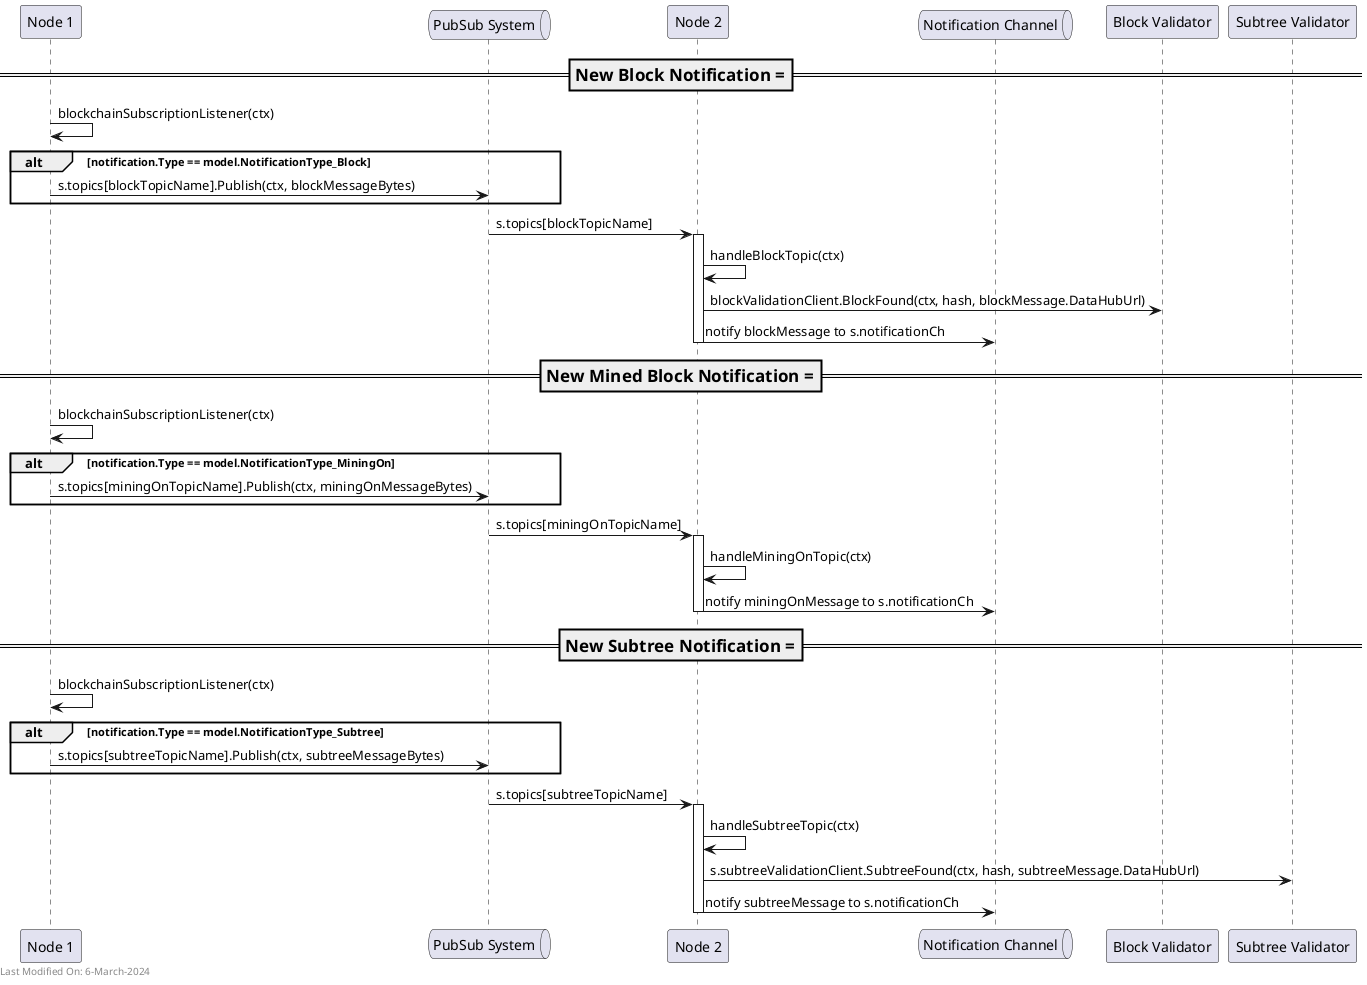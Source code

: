 @startuml

participant "Node 1" as Node1
queue "PubSub System" as PubSub
participant "Node 2" as Node2
queue "Notification Channel" as notificationChannel
participant "Block Validator" as BlockValidationClient
participant "Subtree Validator" as SubtreeValidationClient

=== New Block Notification ===
Node1 -> Node1: blockchainSubscriptionListener(ctx)
alt notification.Type == model.NotificationType_Block
    Node1 -> PubSub: s.topics[blockTopicName].Publish(ctx, blockMessageBytes)
end

PubSub -> Node2: s.topics[blockTopicName]
activate Node2
Node2 -> Node2: handleBlockTopic(ctx)
Node2 -> BlockValidationClient: blockValidationClient.BlockFound(ctx, hash, blockMessage.DataHubUrl)
Node2 -> notificationChannel: notify blockMessage to s.notificationCh
deactivate Node2

=== New Mined Block Notification ===
Node1 -> Node1: blockchainSubscriptionListener(ctx)
alt notification.Type == model.NotificationType_MiningOn
    Node1 -> PubSub: s.topics[miningOnTopicName].Publish(ctx, miningOnMessageBytes)
end

PubSub -> Node2: s.topics[miningOnTopicName]
activate Node2
Node2 -> Node2: handleMiningOnTopic(ctx)
Node2 -> notificationChannel: notify miningOnMessage to s.notificationCh
deactivate Node2

=== New Subtree Notification ===
Node1 -> Node1: blockchainSubscriptionListener(ctx)
alt notification.Type == model.NotificationType_Subtree
    Node1 -> PubSub: s.topics[subtreeTopicName].Publish(ctx, subtreeMessageBytes)
end

PubSub -> Node2: s.topics[subtreeTopicName]
activate Node2
Node2 -> Node2: handleSubtreeTopic(ctx)
Node2 -> SubtreeValidationClient: s.subtreeValidationClient.SubtreeFound(ctx, hash, subtreeMessage.DataHubUrl)
Node2 -> notificationChannel: notify subtreeMessage to s.notificationCh
deactivate Node2

left footer Last Modified On: 6-March-2024

@enduml
